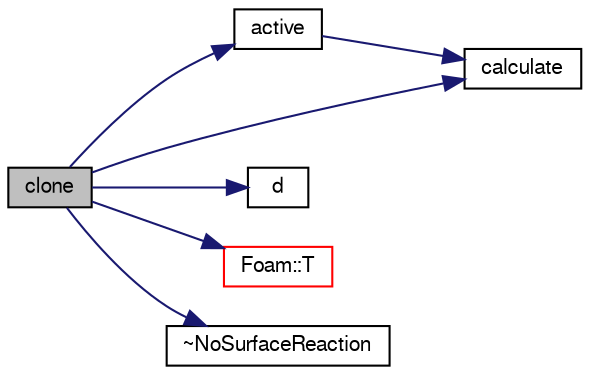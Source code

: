 digraph "clone"
{
  bgcolor="transparent";
  edge [fontname="FreeSans",fontsize="10",labelfontname="FreeSans",labelfontsize="10"];
  node [fontname="FreeSans",fontsize="10",shape=record];
  rankdir="LR";
  Node9 [label="clone",height=0.2,width=0.4,color="black", fillcolor="grey75", style="filled", fontcolor="black"];
  Node9 -> Node10 [color="midnightblue",fontsize="10",style="solid",fontname="FreeSans"];
  Node10 [label="active",height=0.2,width=0.4,color="black",URL="$a24354.html#ad9735e23cb0888fb98e1c5893aecff7e",tooltip="Flag to indicate whether model activates devolatisation model. "];
  Node10 -> Node11 [color="midnightblue",fontsize="10",style="solid",fontname="FreeSans"];
  Node11 [label="calculate",height=0.2,width=0.4,color="black",URL="$a24354.html#ab36dcb98739391d3c7b2a2e2a4f44be8",tooltip="Update surface reactions. "];
  Node9 -> Node11 [color="midnightblue",fontsize="10",style="solid",fontname="FreeSans"];
  Node9 -> Node12 [color="midnightblue",fontsize="10",style="solid",fontname="FreeSans"];
  Node12 [label="d",height=0.2,width=0.4,color="black",URL="$a38951.html#aa182a9055736468dd160f12649a01fd1"];
  Node9 -> Node13 [color="midnightblue",fontsize="10",style="solid",fontname="FreeSans"];
  Node13 [label="Foam::T",height=0.2,width=0.4,color="red",URL="$a21124.html#ae57fda0abb14bb0944947c463c6e09d4"];
  Node9 -> Node18 [color="midnightblue",fontsize="10",style="solid",fontname="FreeSans"];
  Node18 [label="~NoSurfaceReaction",height=0.2,width=0.4,color="black",URL="$a24354.html#a88f766abafc07cd5a58c9652bd79adb9",tooltip="Destructor. "];
}
